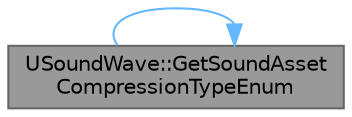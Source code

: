 digraph "USoundWave::GetSoundAssetCompressionTypeEnum"
{
 // INTERACTIVE_SVG=YES
 // LATEX_PDF_SIZE
  bgcolor="transparent";
  edge [fontname=Helvetica,fontsize=10,labelfontname=Helvetica,labelfontsize=10];
  node [fontname=Helvetica,fontsize=10,shape=box,height=0.2,width=0.4];
  rankdir="LR";
  Node1 [id="Node000001",label="USoundWave::GetSoundAsset\lCompressionTypeEnum",height=0.2,width=0.4,color="gray40", fillcolor="grey60", style="filled", fontcolor="black",tooltip="will return the raw value, (i.e."];
  Node1 -> Node1 [id="edge1_Node000001_Node000001",color="steelblue1",style="solid",tooltip=" "];
}
